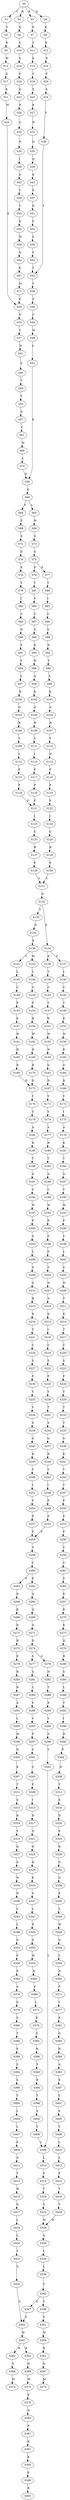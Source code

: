 strict digraph  {
	S0 -> S1 [ label = C ];
	S0 -> S2 [ label = R ];
	S0 -> S3 [ label = E ];
	S0 -> S4 [ label = Q ];
	S1 -> S5 [ label = Y ];
	S2 -> S6 [ label = Q ];
	S3 -> S7 [ label = N ];
	S4 -> S8 [ label = K ];
	S5 -> S9 [ label = K ];
	S6 -> S10 [ label = S ];
	S7 -> S11 [ label = T ];
	S8 -> S12 [ label = E ];
	S9 -> S13 [ label = W ];
	S10 -> S14 [ label = S ];
	S11 -> S15 [ label = E ];
	S12 -> S16 [ label = D ];
	S13 -> S17 [ label = Q ];
	S14 -> S18 [ label = G ];
	S15 -> S19 [ label = C ];
	S16 -> S20 [ label = F ];
	S17 -> S21 [ label = K ];
	S18 -> S22 [ label = Q ];
	S19 -> S23 [ label = Y ];
	S20 -> S24 [ label = S ];
	S21 -> S25 [ label = M ];
	S22 -> S26 [ label = H ];
	S23 -> S27 [ label = K ];
	S24 -> S28 [ label = S ];
	S25 -> S29 [ label = E ];
	S26 -> S30 [ label = G ];
	S27 -> S31 [ label = W ];
	S28 -> S32 [ label = T ];
	S29 -> S33 [ label = D ];
	S30 -> S34 [ label = N ];
	S31 -> S35 [ label = Q ];
	S32 -> S36 [ label = V ];
	S33 -> S37 [ label = Y ];
	S34 -> S38 [ label = I ];
	S35 -> S39 [ label = Q ];
	S36 -> S40 [ label = S ];
	S37 -> S41 [ label = N ];
	S38 -> S42 [ label = A ];
	S39 -> S43 [ label = K ];
	S40 -> S44 [ label = C ];
	S41 -> S45 [ label = S ];
	S42 -> S46 [ label = C ];
	S43 -> S47 [ label = E ];
	S44 -> S48 [ label = W ];
	S45 -> S49 [ label = T ];
	S46 -> S50 [ label = Y ];
	S47 -> S51 [ label = D ];
	S48 -> S52 [ label = L ];
	S49 -> S53 [ label = V ];
	S50 -> S54 [ label = K ];
	S51 -> S55 [ label = F ];
	S52 -> S56 [ label = K ];
	S53 -> S57 [ label = S ];
	S54 -> S58 [ label = W ];
	S55 -> S59 [ label = S ];
	S56 -> S60 [ label = G ];
	S57 -> S61 [ label = C ];
	S58 -> S62 [ label = Q ];
	S59 -> S63 [ label = S ];
	S60 -> S64 [ label = F ];
	S60 -> S65 [ label = L ];
	S61 -> S66 [ label = W ];
	S62 -> S67 [ label = K ];
	S63 -> S32 [ label = T ];
	S64 -> S68 [ label = F ];
	S65 -> S69 [ label = W ];
	S66 -> S70 [ label = L ];
	S67 -> S71 [ label = M ];
	S68 -> S72 [ label = S ];
	S69 -> S73 [ label = S ];
	S70 -> S56 [ label = K ];
	S71 -> S29 [ label = E ];
	S72 -> S74 [ label = G ];
	S73 -> S75 [ label = G ];
	S74 -> S76 [ label = E ];
	S75 -> S77 [ label = E ];
	S75 -> S78 [ label = D ];
	S76 -> S79 [ label = T ];
	S77 -> S80 [ label = T ];
	S78 -> S81 [ label = T ];
	S79 -> S82 [ label = I ];
	S80 -> S83 [ label = I ];
	S81 -> S84 [ label = V ];
	S82 -> S85 [ label = C ];
	S83 -> S86 [ label = C ];
	S84 -> S87 [ label = C ];
	S85 -> S88 [ label = N ];
	S86 -> S89 [ label = S ];
	S87 -> S90 [ label = S ];
	S88 -> S91 [ label = S ];
	S89 -> S92 [ label = N ];
	S90 -> S93 [ label = K ];
	S91 -> S94 [ label = Y ];
	S92 -> S95 [ label = Y ];
	S93 -> S96 [ label = H ];
	S94 -> S97 [ label = S ];
	S95 -> S98 [ label = S ];
	S96 -> S99 [ label = A ];
	S97 -> S100 [ label = K ];
	S98 -> S101 [ label = K ];
	S99 -> S102 [ label = K ];
	S100 -> S103 [ label = G ];
	S101 -> S104 [ label = G ];
	S102 -> S105 [ label = G ];
	S103 -> S106 [ label = R ];
	S104 -> S107 [ label = H ];
	S105 -> S108 [ label = R ];
	S106 -> S109 [ label = Y ];
	S107 -> S110 [ label = Y ];
	S108 -> S111 [ label = Y ];
	S109 -> S112 [ label = I ];
	S110 -> S113 [ label = N ];
	S111 -> S114 [ label = I ];
	S112 -> S115 [ label = F ];
	S113 -> S116 [ label = F ];
	S114 -> S117 [ label = F ];
	S115 -> S118 [ label = P ];
	S116 -> S119 [ label = P ];
	S117 -> S120 [ label = P ];
	S118 -> S121 [ label = F ];
	S119 -> S122 [ label = F ];
	S120 -> S121 [ label = F ];
	S121 -> S123 [ label = I ];
	S122 -> S124 [ label = I ];
	S123 -> S125 [ label = C ];
	S124 -> S126 [ label = C ];
	S125 -> S127 [ label = R ];
	S126 -> S128 [ label = R ];
	S127 -> S129 [ label = P ];
	S128 -> S130 [ label = P ];
	S129 -> S131 [ label = Y ];
	S130 -> S131 [ label = Y ];
	S131 -> S132 [ label = D ];
	S132 -> S133 [ label = T ];
	S132 -> S134 [ label = E ];
	S133 -> S135 [ label = D ];
	S134 -> S136 [ label = K ];
	S134 -> S137 [ label = P ];
	S135 -> S138 [ label = E ];
	S136 -> S139 [ label = T ];
	S137 -> S140 [ label = L ];
	S138 -> S141 [ label = V ];
	S138 -> S142 [ label = M ];
	S139 -> S143 [ label = C ];
	S140 -> S144 [ label = C ];
	S141 -> S145 [ label = L ];
	S142 -> S146 [ label = L ];
	S143 -> S147 [ label = Y ];
	S144 -> S148 [ label = T ];
	S145 -> S149 [ label = C ];
	S146 -> S150 [ label = C ];
	S147 -> S151 [ label = K ];
	S148 -> S152 [ label = K ];
	S149 -> S153 [ label = P ];
	S150 -> S154 [ label = P ];
	S151 -> S155 [ label = W ];
	S152 -> S156 [ label = W ];
	S153 -> S157 [ label = K ];
	S154 -> S158 [ label = K ];
	S155 -> S159 [ label = N ];
	S156 -> S160 [ label = K ];
	S157 -> S161 [ label = W ];
	S158 -> S162 [ label = W ];
	S159 -> S163 [ label = G ];
	S160 -> S164 [ label = G ];
	S161 -> S165 [ label = H ];
	S162 -> S166 [ label = H ];
	S163 -> S167 [ label = D ];
	S164 -> S168 [ label = D ];
	S165 -> S169 [ label = R ];
	S166 -> S170 [ label = R ];
	S167 -> S171 [ label = Y ];
	S168 -> S172 [ label = Y ];
	S169 -> S173 [ label = D ];
	S170 -> S173 [ label = D ];
	S171 -> S174 [ label = V ];
	S172 -> S175 [ label = I ];
	S173 -> S176 [ label = Y ];
	S174 -> S177 [ label = A ];
	S175 -> S178 [ label = A ];
	S176 -> S179 [ label = V ];
	S177 -> S180 [ label = R ];
	S178 -> S181 [ label = K ];
	S179 -> S182 [ label = A ];
	S180 -> S183 [ label = T ];
	S181 -> S184 [ label = T ];
	S182 -> S185 [ label = K ];
	S183 -> S186 [ label = A ];
	S184 -> S187 [ label = A ];
	S185 -> S188 [ label = T ];
	S186 -> S189 [ label = C ];
	S187 -> S190 [ label = C ];
	S188 -> S191 [ label = A ];
	S189 -> S192 [ label = W ];
	S190 -> S193 [ label = W ];
	S191 -> S194 [ label = C ];
	S192 -> S195 [ label = P ];
	S193 -> S196 [ label = P ];
	S194 -> S197 [ label = W ];
	S195 -> S198 [ label = F ];
	S196 -> S199 [ label = Y ];
	S197 -> S200 [ label = P ];
	S198 -> S201 [ label = F ];
	S199 -> S202 [ label = L ];
	S200 -> S203 [ label = S ];
	S201 -> S204 [ label = S ];
	S202 -> S205 [ label = S ];
	S203 -> S206 [ label = L ];
	S204 -> S207 [ label = N ];
	S205 -> S208 [ label = N ];
	S206 -> S209 [ label = S ];
	S207 -> S210 [ label = A ];
	S208 -> S211 [ label = T ];
	S209 -> S212 [ label = G ];
	S210 -> S213 [ label = K ];
	S211 -> S214 [ label = K ];
	S212 -> S215 [ label = K ];
	S213 -> S216 [ label = I ];
	S214 -> S217 [ label = T ];
	S215 -> S218 [ label = K ];
	S216 -> S219 [ label = C ];
	S217 -> S220 [ label = C ];
	S218 -> S221 [ label = T ];
	S219 -> S222 [ label = S ];
	S220 -> S223 [ label = S ];
	S221 -> S224 [ label = C ];
	S222 -> S225 [ label = F ];
	S223 -> S226 [ label = F ];
	S224 -> S227 [ label = S ];
	S225 -> S228 [ label = Y ];
	S226 -> S229 [ label = Y ];
	S227 -> S230 [ label = F ];
	S228 -> S231 [ label = T ];
	S229 -> S232 [ label = T ];
	S230 -> S233 [ label = Y ];
	S231 -> S234 [ label = S ];
	S232 -> S235 [ label = T ];
	S233 -> S236 [ label = V ];
	S234 -> S237 [ label = G ];
	S235 -> S238 [ label = G ];
	S236 -> S239 [ label = S ];
	S237 -> S240 [ label = K ];
	S238 -> S241 [ label = K ];
	S239 -> S242 [ label = G ];
	S240 -> S243 [ label = Y ];
	S241 -> S244 [ label = Y ];
	S242 -> S245 [ label = K ];
	S243 -> S246 [ label = I ];
	S244 -> S247 [ label = T ];
	S245 -> S248 [ label = Y ];
	S246 -> S249 [ label = F ];
	S247 -> S250 [ label = F ];
	S248 -> S251 [ label = I ];
	S249 -> S252 [ label = P ];
	S250 -> S253 [ label = P ];
	S251 -> S254 [ label = F ];
	S252 -> S255 [ label = F ];
	S253 -> S256 [ label = F ];
	S254 -> S257 [ label = P ];
	S255 -> S258 [ label = V ];
	S256 -> S259 [ label = V ];
	S257 -> S255 [ label = F ];
	S258 -> S260 [ label = C ];
	S259 -> S261 [ label = C ];
	S260 -> S262 [ label = P ];
	S260 -> S263 [ label = S ];
	S261 -> S264 [ label = S ];
	S262 -> S265 [ label = A ];
	S263 -> S266 [ label = D ];
	S264 -> S267 [ label = E ];
	S265 -> S268 [ label = Q ];
	S266 -> S269 [ label = K ];
	S267 -> S270 [ label = K ];
	S268 -> S271 [ label = G ];
	S269 -> S272 [ label = D ];
	S270 -> S273 [ label = K ];
	S271 -> S274 [ label = D ];
	S272 -> S275 [ label = R ];
	S273 -> S276 [ label = Q ];
	S274 -> S277 [ label = S ];
	S274 -> S278 [ label = G ];
	S275 -> S279 [ label = E ];
	S276 -> S280 [ label = R ];
	S277 -> S281 [ label = S ];
	S278 -> S282 [ label = N ];
	S279 -> S283 [ label = R ];
	S280 -> S284 [ label = S ];
	S281 -> S285 [ label = C ];
	S282 -> S286 [ label = T ];
	S283 -> S287 [ label = R ];
	S284 -> S288 [ label = L ];
	S285 -> S289 [ label = F ];
	S286 -> S290 [ label = E ];
	S287 -> S291 [ label = A ];
	S288 -> S292 [ label = T ];
	S289 -> S293 [ label = V ];
	S290 -> S294 [ label = Y ];
	S291 -> S295 [ label = L ];
	S292 -> S296 [ label = I ];
	S293 -> S297 [ label = F ];
	S294 -> S298 [ label = S ];
	S295 -> S299 [ label = W ];
	S296 -> S300 [ label = R ];
	S297 -> S301 [ label = S ];
	S298 -> S302 [ label = Y ];
	S299 -> S303 [ label = N ];
	S300 -> S304 [ label = P ];
	S301 -> S305 [ label = S ];
	S302 -> S306 [ label = L ];
	S303 -> S307 [ label = K ];
	S304 -> S308 [ label = H ];
	S305 -> S309 [ label = P ];
	S306 -> S310 [ label = L ];
	S307 -> S311 [ label = T ];
	S308 -> S312 [ label = T ];
	S309 -> S313 [ label = I ];
	S310 -> S314 [ label = F ];
	S311 -> S315 [ label = S ];
	S312 -> S316 [ label = F ];
	S313 -> S317 [ label = D ];
	S314 -> S318 [ label = T ];
	S315 -> S319 [ label = R ];
	S316 -> S320 [ label = D ];
	S317 -> S321 [ label = Q ];
	S318 -> S322 [ label = T ];
	S319 -> S323 [ label = V ];
	S320 -> S324 [ label = E ];
	S321 -> S325 [ label = N ];
	S322 -> S326 [ label = W ];
	S323 -> S327 [ label = Q ];
	S324 -> S328 [ label = R ];
	S325 -> S329 [ label = H ];
	S326 -> S330 [ label = G ];
	S327 -> S331 [ label = S ];
	S328 -> S332 [ label = G ];
	S329 -> S333 [ label = K ];
	S330 -> S334 [ label = L ];
	S331 -> S335 [ label = N ];
	S332 -> S336 [ label = G ];
	S333 -> S337 [ label = G ];
	S334 -> S338 [ label = L ];
	S335 -> S339 [ label = N ];
	S336 -> S340 [ label = E ];
	S337 -> S341 [ label = L ];
	S338 -> S342 [ label = Y ];
	S339 -> S343 [ label = L ];
	S340 -> S344 [ label = L ];
	S341 -> S345 [ label = P ];
	S342 -> S346 [ label = T ];
	S342 -> S347 [ label = S ];
	S343 -> S348 [ label = L ];
	S344 -> S349 [ label = W ];
	S345 -> S350 [ label = G ];
	S346 -> S351 [ label = S ];
	S347 -> S352 [ label = S ];
	S348 -> S353 [ label = G ];
	S349 -> S354 [ label = G ];
	S350 -> S355 [ label = W ];
	S351 -> S356 [ label = W ];
	S352 -> S357 [ label = W ];
	S353 -> S358 [ label = P ];
	S354 -> S359 [ label = L ];
	S355 -> S360 [ label = N ];
	S356 -> S361 [ label = R ];
	S357 -> S362 [ label = W ];
	S357 -> S363 [ label = R ];
	S358 -> S364 [ label = P ];
	S359 -> S365 [ label = N ];
	S360 -> S366 [ label = P ];
	S361 -> S367 [ label = N ];
	S362 -> S368 [ label = S ];
	S363 -> S369 [ label = N ];
	S364 -> S370 [ label = A ];
	S365 -> S371 [ label = P ];
	S366 -> S372 [ label = I ];
	S367 -> S373 [ label = M ];
	S368 -> S374 [ label = M ];
	S369 -> S375 [ label = M ];
	S370 -> S376 [ label = G ];
	S371 -> S377 [ label = I ];
	S372 -> S378 [ label = E ];
	S375 -> S379 [ label = E ];
	S376 -> S380 [ label = S ];
	S377 -> S381 [ label = E ];
	S378 -> S382 [ label = G ];
	S379 -> S383 [ label = G ];
	S380 -> S384 [ label = T ];
	S381 -> S385 [ label = G ];
	S382 -> S386 [ label = N ];
	S383 -> S387 [ label = P ];
	S384 -> S388 [ label = E ];
	S385 -> S389 [ label = N ];
	S386 -> S390 [ label = T ];
	S387 -> S391 [ label = K ];
	S388 -> S392 [ label = S ];
	S389 -> S393 [ label = A ];
	S390 -> S394 [ label = E ];
	S391 -> S395 [ label = K ];
	S392 -> S396 [ label = S ];
	S393 -> S397 [ label = E ];
	S394 -> S398 [ label = Y ];
	S395 -> S399 [ label = E ];
	S396 -> S400 [ label = Y ];
	S397 -> S401 [ label = C ];
	S398 -> S402 [ label = S ];
	S399 -> S403 [ label = R ];
	S400 -> S404 [ label = L ];
	S401 -> S405 [ label = S ];
	S402 -> S406 [ label = Y ];
	S404 -> S407 [ label = L ];
	S405 -> S408 [ label = Y ];
	S406 -> S306 [ label = L ];
	S407 -> S409 [ label = F ];
	S408 -> S410 [ label = L ];
	S409 -> S411 [ label = A ];
	S410 -> S412 [ label = L ];
	S411 -> S413 [ label = T ];
	S412 -> S414 [ label = F ];
	S413 -> S415 [ label = W ];
	S414 -> S416 [ label = T ];
	S415 -> S417 [ label = G ];
	S416 -> S418 [ label = T ];
	S417 -> S419 [ label = L ];
	S418 -> S326 [ label = W ];
	S419 -> S420 [ label = L ];
	S420 -> S421 [ label = Y ];
	S421 -> S422 [ label = S ];
	S422 -> S352 [ label = S ];
}
